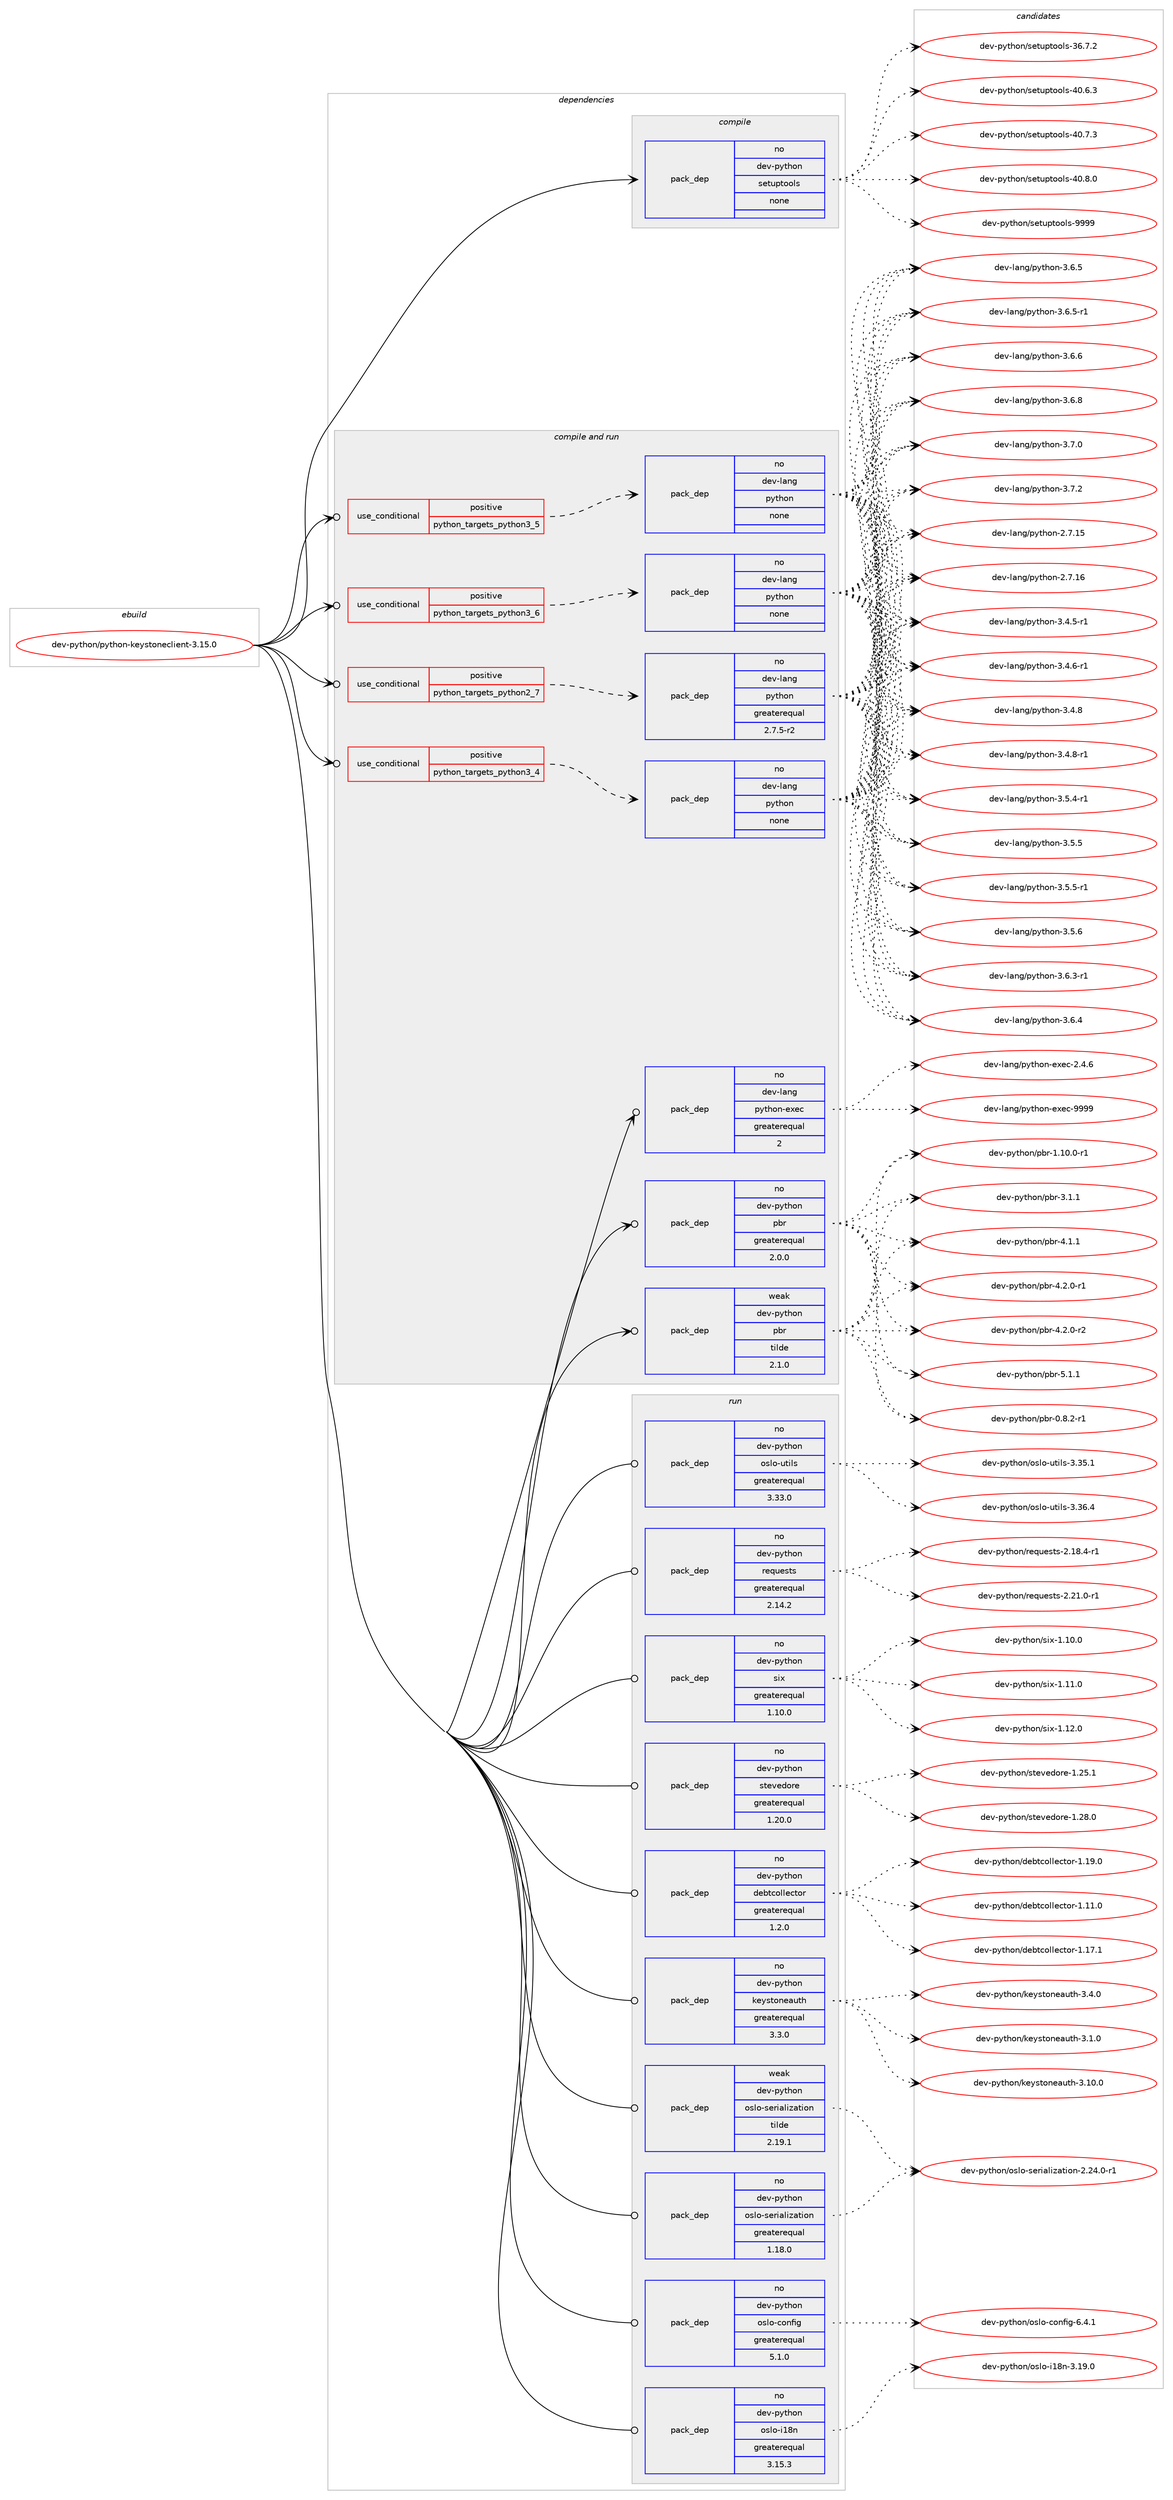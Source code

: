 digraph prolog {

# *************
# Graph options
# *************

newrank=true;
concentrate=true;
compound=true;
graph [rankdir=LR,fontname=Helvetica,fontsize=10,ranksep=1.5];#, ranksep=2.5, nodesep=0.2];
edge  [arrowhead=vee];
node  [fontname=Helvetica,fontsize=10];

# **********
# The ebuild
# **********

subgraph cluster_leftcol {
color=gray;
rank=same;
label=<<i>ebuild</i>>;
id [label="dev-python/python-keystoneclient-3.15.0", color=red, width=4, href="../dev-python/python-keystoneclient-3.15.0.svg"];
}

# ****************
# The dependencies
# ****************

subgraph cluster_midcol {
color=gray;
label=<<i>dependencies</i>>;
subgraph cluster_compile {
fillcolor="#eeeeee";
style=filled;
label=<<i>compile</i>>;
subgraph pack1029257 {
dependency1435357 [label=<<TABLE BORDER="0" CELLBORDER="1" CELLSPACING="0" CELLPADDING="4" WIDTH="220"><TR><TD ROWSPAN="6" CELLPADDING="30">pack_dep</TD></TR><TR><TD WIDTH="110">no</TD></TR><TR><TD>dev-python</TD></TR><TR><TD>setuptools</TD></TR><TR><TD>none</TD></TR><TR><TD></TD></TR></TABLE>>, shape=none, color=blue];
}
id:e -> dependency1435357:w [weight=20,style="solid",arrowhead="vee"];
}
subgraph cluster_compileandrun {
fillcolor="#eeeeee";
style=filled;
label=<<i>compile and run</i>>;
subgraph cond382746 {
dependency1435358 [label=<<TABLE BORDER="0" CELLBORDER="1" CELLSPACING="0" CELLPADDING="4"><TR><TD ROWSPAN="3" CELLPADDING="10">use_conditional</TD></TR><TR><TD>positive</TD></TR><TR><TD>python_targets_python2_7</TD></TR></TABLE>>, shape=none, color=red];
subgraph pack1029258 {
dependency1435359 [label=<<TABLE BORDER="0" CELLBORDER="1" CELLSPACING="0" CELLPADDING="4" WIDTH="220"><TR><TD ROWSPAN="6" CELLPADDING="30">pack_dep</TD></TR><TR><TD WIDTH="110">no</TD></TR><TR><TD>dev-lang</TD></TR><TR><TD>python</TD></TR><TR><TD>greaterequal</TD></TR><TR><TD>2.7.5-r2</TD></TR></TABLE>>, shape=none, color=blue];
}
dependency1435358:e -> dependency1435359:w [weight=20,style="dashed",arrowhead="vee"];
}
id:e -> dependency1435358:w [weight=20,style="solid",arrowhead="odotvee"];
subgraph cond382747 {
dependency1435360 [label=<<TABLE BORDER="0" CELLBORDER="1" CELLSPACING="0" CELLPADDING="4"><TR><TD ROWSPAN="3" CELLPADDING="10">use_conditional</TD></TR><TR><TD>positive</TD></TR><TR><TD>python_targets_python3_4</TD></TR></TABLE>>, shape=none, color=red];
subgraph pack1029259 {
dependency1435361 [label=<<TABLE BORDER="0" CELLBORDER="1" CELLSPACING="0" CELLPADDING="4" WIDTH="220"><TR><TD ROWSPAN="6" CELLPADDING="30">pack_dep</TD></TR><TR><TD WIDTH="110">no</TD></TR><TR><TD>dev-lang</TD></TR><TR><TD>python</TD></TR><TR><TD>none</TD></TR><TR><TD></TD></TR></TABLE>>, shape=none, color=blue];
}
dependency1435360:e -> dependency1435361:w [weight=20,style="dashed",arrowhead="vee"];
}
id:e -> dependency1435360:w [weight=20,style="solid",arrowhead="odotvee"];
subgraph cond382748 {
dependency1435362 [label=<<TABLE BORDER="0" CELLBORDER="1" CELLSPACING="0" CELLPADDING="4"><TR><TD ROWSPAN="3" CELLPADDING="10">use_conditional</TD></TR><TR><TD>positive</TD></TR><TR><TD>python_targets_python3_5</TD></TR></TABLE>>, shape=none, color=red];
subgraph pack1029260 {
dependency1435363 [label=<<TABLE BORDER="0" CELLBORDER="1" CELLSPACING="0" CELLPADDING="4" WIDTH="220"><TR><TD ROWSPAN="6" CELLPADDING="30">pack_dep</TD></TR><TR><TD WIDTH="110">no</TD></TR><TR><TD>dev-lang</TD></TR><TR><TD>python</TD></TR><TR><TD>none</TD></TR><TR><TD></TD></TR></TABLE>>, shape=none, color=blue];
}
dependency1435362:e -> dependency1435363:w [weight=20,style="dashed",arrowhead="vee"];
}
id:e -> dependency1435362:w [weight=20,style="solid",arrowhead="odotvee"];
subgraph cond382749 {
dependency1435364 [label=<<TABLE BORDER="0" CELLBORDER="1" CELLSPACING="0" CELLPADDING="4"><TR><TD ROWSPAN="3" CELLPADDING="10">use_conditional</TD></TR><TR><TD>positive</TD></TR><TR><TD>python_targets_python3_6</TD></TR></TABLE>>, shape=none, color=red];
subgraph pack1029261 {
dependency1435365 [label=<<TABLE BORDER="0" CELLBORDER="1" CELLSPACING="0" CELLPADDING="4" WIDTH="220"><TR><TD ROWSPAN="6" CELLPADDING="30">pack_dep</TD></TR><TR><TD WIDTH="110">no</TD></TR><TR><TD>dev-lang</TD></TR><TR><TD>python</TD></TR><TR><TD>none</TD></TR><TR><TD></TD></TR></TABLE>>, shape=none, color=blue];
}
dependency1435364:e -> dependency1435365:w [weight=20,style="dashed",arrowhead="vee"];
}
id:e -> dependency1435364:w [weight=20,style="solid",arrowhead="odotvee"];
subgraph pack1029262 {
dependency1435366 [label=<<TABLE BORDER="0" CELLBORDER="1" CELLSPACING="0" CELLPADDING="4" WIDTH="220"><TR><TD ROWSPAN="6" CELLPADDING="30">pack_dep</TD></TR><TR><TD WIDTH="110">no</TD></TR><TR><TD>dev-lang</TD></TR><TR><TD>python-exec</TD></TR><TR><TD>greaterequal</TD></TR><TR><TD>2</TD></TR></TABLE>>, shape=none, color=blue];
}
id:e -> dependency1435366:w [weight=20,style="solid",arrowhead="odotvee"];
subgraph pack1029263 {
dependency1435367 [label=<<TABLE BORDER="0" CELLBORDER="1" CELLSPACING="0" CELLPADDING="4" WIDTH="220"><TR><TD ROWSPAN="6" CELLPADDING="30">pack_dep</TD></TR><TR><TD WIDTH="110">no</TD></TR><TR><TD>dev-python</TD></TR><TR><TD>pbr</TD></TR><TR><TD>greaterequal</TD></TR><TR><TD>2.0.0</TD></TR></TABLE>>, shape=none, color=blue];
}
id:e -> dependency1435367:w [weight=20,style="solid",arrowhead="odotvee"];
subgraph pack1029264 {
dependency1435368 [label=<<TABLE BORDER="0" CELLBORDER="1" CELLSPACING="0" CELLPADDING="4" WIDTH="220"><TR><TD ROWSPAN="6" CELLPADDING="30">pack_dep</TD></TR><TR><TD WIDTH="110">weak</TD></TR><TR><TD>dev-python</TD></TR><TR><TD>pbr</TD></TR><TR><TD>tilde</TD></TR><TR><TD>2.1.0</TD></TR></TABLE>>, shape=none, color=blue];
}
id:e -> dependency1435368:w [weight=20,style="solid",arrowhead="odotvee"];
}
subgraph cluster_run {
fillcolor="#eeeeee";
style=filled;
label=<<i>run</i>>;
subgraph pack1029265 {
dependency1435369 [label=<<TABLE BORDER="0" CELLBORDER="1" CELLSPACING="0" CELLPADDING="4" WIDTH="220"><TR><TD ROWSPAN="6" CELLPADDING="30">pack_dep</TD></TR><TR><TD WIDTH="110">no</TD></TR><TR><TD>dev-python</TD></TR><TR><TD>debtcollector</TD></TR><TR><TD>greaterequal</TD></TR><TR><TD>1.2.0</TD></TR></TABLE>>, shape=none, color=blue];
}
id:e -> dependency1435369:w [weight=20,style="solid",arrowhead="odot"];
subgraph pack1029266 {
dependency1435370 [label=<<TABLE BORDER="0" CELLBORDER="1" CELLSPACING="0" CELLPADDING="4" WIDTH="220"><TR><TD ROWSPAN="6" CELLPADDING="30">pack_dep</TD></TR><TR><TD WIDTH="110">no</TD></TR><TR><TD>dev-python</TD></TR><TR><TD>keystoneauth</TD></TR><TR><TD>greaterequal</TD></TR><TR><TD>3.3.0</TD></TR></TABLE>>, shape=none, color=blue];
}
id:e -> dependency1435370:w [weight=20,style="solid",arrowhead="odot"];
subgraph pack1029267 {
dependency1435371 [label=<<TABLE BORDER="0" CELLBORDER="1" CELLSPACING="0" CELLPADDING="4" WIDTH="220"><TR><TD ROWSPAN="6" CELLPADDING="30">pack_dep</TD></TR><TR><TD WIDTH="110">no</TD></TR><TR><TD>dev-python</TD></TR><TR><TD>oslo-config</TD></TR><TR><TD>greaterequal</TD></TR><TR><TD>5.1.0</TD></TR></TABLE>>, shape=none, color=blue];
}
id:e -> dependency1435371:w [weight=20,style="solid",arrowhead="odot"];
subgraph pack1029268 {
dependency1435372 [label=<<TABLE BORDER="0" CELLBORDER="1" CELLSPACING="0" CELLPADDING="4" WIDTH="220"><TR><TD ROWSPAN="6" CELLPADDING="30">pack_dep</TD></TR><TR><TD WIDTH="110">no</TD></TR><TR><TD>dev-python</TD></TR><TR><TD>oslo-i18n</TD></TR><TR><TD>greaterequal</TD></TR><TR><TD>3.15.3</TD></TR></TABLE>>, shape=none, color=blue];
}
id:e -> dependency1435372:w [weight=20,style="solid",arrowhead="odot"];
subgraph pack1029269 {
dependency1435373 [label=<<TABLE BORDER="0" CELLBORDER="1" CELLSPACING="0" CELLPADDING="4" WIDTH="220"><TR><TD ROWSPAN="6" CELLPADDING="30">pack_dep</TD></TR><TR><TD WIDTH="110">no</TD></TR><TR><TD>dev-python</TD></TR><TR><TD>oslo-serialization</TD></TR><TR><TD>greaterequal</TD></TR><TR><TD>1.18.0</TD></TR></TABLE>>, shape=none, color=blue];
}
id:e -> dependency1435373:w [weight=20,style="solid",arrowhead="odot"];
subgraph pack1029270 {
dependency1435374 [label=<<TABLE BORDER="0" CELLBORDER="1" CELLSPACING="0" CELLPADDING="4" WIDTH="220"><TR><TD ROWSPAN="6" CELLPADDING="30">pack_dep</TD></TR><TR><TD WIDTH="110">no</TD></TR><TR><TD>dev-python</TD></TR><TR><TD>oslo-utils</TD></TR><TR><TD>greaterequal</TD></TR><TR><TD>3.33.0</TD></TR></TABLE>>, shape=none, color=blue];
}
id:e -> dependency1435374:w [weight=20,style="solid",arrowhead="odot"];
subgraph pack1029271 {
dependency1435375 [label=<<TABLE BORDER="0" CELLBORDER="1" CELLSPACING="0" CELLPADDING="4" WIDTH="220"><TR><TD ROWSPAN="6" CELLPADDING="30">pack_dep</TD></TR><TR><TD WIDTH="110">no</TD></TR><TR><TD>dev-python</TD></TR><TR><TD>requests</TD></TR><TR><TD>greaterequal</TD></TR><TR><TD>2.14.2</TD></TR></TABLE>>, shape=none, color=blue];
}
id:e -> dependency1435375:w [weight=20,style="solid",arrowhead="odot"];
subgraph pack1029272 {
dependency1435376 [label=<<TABLE BORDER="0" CELLBORDER="1" CELLSPACING="0" CELLPADDING="4" WIDTH="220"><TR><TD ROWSPAN="6" CELLPADDING="30">pack_dep</TD></TR><TR><TD WIDTH="110">no</TD></TR><TR><TD>dev-python</TD></TR><TR><TD>six</TD></TR><TR><TD>greaterequal</TD></TR><TR><TD>1.10.0</TD></TR></TABLE>>, shape=none, color=blue];
}
id:e -> dependency1435376:w [weight=20,style="solid",arrowhead="odot"];
subgraph pack1029273 {
dependency1435377 [label=<<TABLE BORDER="0" CELLBORDER="1" CELLSPACING="0" CELLPADDING="4" WIDTH="220"><TR><TD ROWSPAN="6" CELLPADDING="30">pack_dep</TD></TR><TR><TD WIDTH="110">no</TD></TR><TR><TD>dev-python</TD></TR><TR><TD>stevedore</TD></TR><TR><TD>greaterequal</TD></TR><TR><TD>1.20.0</TD></TR></TABLE>>, shape=none, color=blue];
}
id:e -> dependency1435377:w [weight=20,style="solid",arrowhead="odot"];
subgraph pack1029274 {
dependency1435378 [label=<<TABLE BORDER="0" CELLBORDER="1" CELLSPACING="0" CELLPADDING="4" WIDTH="220"><TR><TD ROWSPAN="6" CELLPADDING="30">pack_dep</TD></TR><TR><TD WIDTH="110">weak</TD></TR><TR><TD>dev-python</TD></TR><TR><TD>oslo-serialization</TD></TR><TR><TD>tilde</TD></TR><TR><TD>2.19.1</TD></TR></TABLE>>, shape=none, color=blue];
}
id:e -> dependency1435378:w [weight=20,style="solid",arrowhead="odot"];
}
}

# **************
# The candidates
# **************

subgraph cluster_choices {
rank=same;
color=gray;
label=<<i>candidates</i>>;

subgraph choice1029257 {
color=black;
nodesep=1;
choice100101118451121211161041111104711510111611711211611111110811545515446554650 [label="dev-python/setuptools-36.7.2", color=red, width=4,href="../dev-python/setuptools-36.7.2.svg"];
choice100101118451121211161041111104711510111611711211611111110811545524846544651 [label="dev-python/setuptools-40.6.3", color=red, width=4,href="../dev-python/setuptools-40.6.3.svg"];
choice100101118451121211161041111104711510111611711211611111110811545524846554651 [label="dev-python/setuptools-40.7.3", color=red, width=4,href="../dev-python/setuptools-40.7.3.svg"];
choice100101118451121211161041111104711510111611711211611111110811545524846564648 [label="dev-python/setuptools-40.8.0", color=red, width=4,href="../dev-python/setuptools-40.8.0.svg"];
choice10010111845112121116104111110471151011161171121161111111081154557575757 [label="dev-python/setuptools-9999", color=red, width=4,href="../dev-python/setuptools-9999.svg"];
dependency1435357:e -> choice100101118451121211161041111104711510111611711211611111110811545515446554650:w [style=dotted,weight="100"];
dependency1435357:e -> choice100101118451121211161041111104711510111611711211611111110811545524846544651:w [style=dotted,weight="100"];
dependency1435357:e -> choice100101118451121211161041111104711510111611711211611111110811545524846554651:w [style=dotted,weight="100"];
dependency1435357:e -> choice100101118451121211161041111104711510111611711211611111110811545524846564648:w [style=dotted,weight="100"];
dependency1435357:e -> choice10010111845112121116104111110471151011161171121161111111081154557575757:w [style=dotted,weight="100"];
}
subgraph choice1029258 {
color=black;
nodesep=1;
choice10010111845108971101034711212111610411111045504655464953 [label="dev-lang/python-2.7.15", color=red, width=4,href="../dev-lang/python-2.7.15.svg"];
choice10010111845108971101034711212111610411111045504655464954 [label="dev-lang/python-2.7.16", color=red, width=4,href="../dev-lang/python-2.7.16.svg"];
choice1001011184510897110103471121211161041111104551465246534511449 [label="dev-lang/python-3.4.5-r1", color=red, width=4,href="../dev-lang/python-3.4.5-r1.svg"];
choice1001011184510897110103471121211161041111104551465246544511449 [label="dev-lang/python-3.4.6-r1", color=red, width=4,href="../dev-lang/python-3.4.6-r1.svg"];
choice100101118451089711010347112121116104111110455146524656 [label="dev-lang/python-3.4.8", color=red, width=4,href="../dev-lang/python-3.4.8.svg"];
choice1001011184510897110103471121211161041111104551465246564511449 [label="dev-lang/python-3.4.8-r1", color=red, width=4,href="../dev-lang/python-3.4.8-r1.svg"];
choice1001011184510897110103471121211161041111104551465346524511449 [label="dev-lang/python-3.5.4-r1", color=red, width=4,href="../dev-lang/python-3.5.4-r1.svg"];
choice100101118451089711010347112121116104111110455146534653 [label="dev-lang/python-3.5.5", color=red, width=4,href="../dev-lang/python-3.5.5.svg"];
choice1001011184510897110103471121211161041111104551465346534511449 [label="dev-lang/python-3.5.5-r1", color=red, width=4,href="../dev-lang/python-3.5.5-r1.svg"];
choice100101118451089711010347112121116104111110455146534654 [label="dev-lang/python-3.5.6", color=red, width=4,href="../dev-lang/python-3.5.6.svg"];
choice1001011184510897110103471121211161041111104551465446514511449 [label="dev-lang/python-3.6.3-r1", color=red, width=4,href="../dev-lang/python-3.6.3-r1.svg"];
choice100101118451089711010347112121116104111110455146544652 [label="dev-lang/python-3.6.4", color=red, width=4,href="../dev-lang/python-3.6.4.svg"];
choice100101118451089711010347112121116104111110455146544653 [label="dev-lang/python-3.6.5", color=red, width=4,href="../dev-lang/python-3.6.5.svg"];
choice1001011184510897110103471121211161041111104551465446534511449 [label="dev-lang/python-3.6.5-r1", color=red, width=4,href="../dev-lang/python-3.6.5-r1.svg"];
choice100101118451089711010347112121116104111110455146544654 [label="dev-lang/python-3.6.6", color=red, width=4,href="../dev-lang/python-3.6.6.svg"];
choice100101118451089711010347112121116104111110455146544656 [label="dev-lang/python-3.6.8", color=red, width=4,href="../dev-lang/python-3.6.8.svg"];
choice100101118451089711010347112121116104111110455146554648 [label="dev-lang/python-3.7.0", color=red, width=4,href="../dev-lang/python-3.7.0.svg"];
choice100101118451089711010347112121116104111110455146554650 [label="dev-lang/python-3.7.2", color=red, width=4,href="../dev-lang/python-3.7.2.svg"];
dependency1435359:e -> choice10010111845108971101034711212111610411111045504655464953:w [style=dotted,weight="100"];
dependency1435359:e -> choice10010111845108971101034711212111610411111045504655464954:w [style=dotted,weight="100"];
dependency1435359:e -> choice1001011184510897110103471121211161041111104551465246534511449:w [style=dotted,weight="100"];
dependency1435359:e -> choice1001011184510897110103471121211161041111104551465246544511449:w [style=dotted,weight="100"];
dependency1435359:e -> choice100101118451089711010347112121116104111110455146524656:w [style=dotted,weight="100"];
dependency1435359:e -> choice1001011184510897110103471121211161041111104551465246564511449:w [style=dotted,weight="100"];
dependency1435359:e -> choice1001011184510897110103471121211161041111104551465346524511449:w [style=dotted,weight="100"];
dependency1435359:e -> choice100101118451089711010347112121116104111110455146534653:w [style=dotted,weight="100"];
dependency1435359:e -> choice1001011184510897110103471121211161041111104551465346534511449:w [style=dotted,weight="100"];
dependency1435359:e -> choice100101118451089711010347112121116104111110455146534654:w [style=dotted,weight="100"];
dependency1435359:e -> choice1001011184510897110103471121211161041111104551465446514511449:w [style=dotted,weight="100"];
dependency1435359:e -> choice100101118451089711010347112121116104111110455146544652:w [style=dotted,weight="100"];
dependency1435359:e -> choice100101118451089711010347112121116104111110455146544653:w [style=dotted,weight="100"];
dependency1435359:e -> choice1001011184510897110103471121211161041111104551465446534511449:w [style=dotted,weight="100"];
dependency1435359:e -> choice100101118451089711010347112121116104111110455146544654:w [style=dotted,weight="100"];
dependency1435359:e -> choice100101118451089711010347112121116104111110455146544656:w [style=dotted,weight="100"];
dependency1435359:e -> choice100101118451089711010347112121116104111110455146554648:w [style=dotted,weight="100"];
dependency1435359:e -> choice100101118451089711010347112121116104111110455146554650:w [style=dotted,weight="100"];
}
subgraph choice1029259 {
color=black;
nodesep=1;
choice10010111845108971101034711212111610411111045504655464953 [label="dev-lang/python-2.7.15", color=red, width=4,href="../dev-lang/python-2.7.15.svg"];
choice10010111845108971101034711212111610411111045504655464954 [label="dev-lang/python-2.7.16", color=red, width=4,href="../dev-lang/python-2.7.16.svg"];
choice1001011184510897110103471121211161041111104551465246534511449 [label="dev-lang/python-3.4.5-r1", color=red, width=4,href="../dev-lang/python-3.4.5-r1.svg"];
choice1001011184510897110103471121211161041111104551465246544511449 [label="dev-lang/python-3.4.6-r1", color=red, width=4,href="../dev-lang/python-3.4.6-r1.svg"];
choice100101118451089711010347112121116104111110455146524656 [label="dev-lang/python-3.4.8", color=red, width=4,href="../dev-lang/python-3.4.8.svg"];
choice1001011184510897110103471121211161041111104551465246564511449 [label="dev-lang/python-3.4.8-r1", color=red, width=4,href="../dev-lang/python-3.4.8-r1.svg"];
choice1001011184510897110103471121211161041111104551465346524511449 [label="dev-lang/python-3.5.4-r1", color=red, width=4,href="../dev-lang/python-3.5.4-r1.svg"];
choice100101118451089711010347112121116104111110455146534653 [label="dev-lang/python-3.5.5", color=red, width=4,href="../dev-lang/python-3.5.5.svg"];
choice1001011184510897110103471121211161041111104551465346534511449 [label="dev-lang/python-3.5.5-r1", color=red, width=4,href="../dev-lang/python-3.5.5-r1.svg"];
choice100101118451089711010347112121116104111110455146534654 [label="dev-lang/python-3.5.6", color=red, width=4,href="../dev-lang/python-3.5.6.svg"];
choice1001011184510897110103471121211161041111104551465446514511449 [label="dev-lang/python-3.6.3-r1", color=red, width=4,href="../dev-lang/python-3.6.3-r1.svg"];
choice100101118451089711010347112121116104111110455146544652 [label="dev-lang/python-3.6.4", color=red, width=4,href="../dev-lang/python-3.6.4.svg"];
choice100101118451089711010347112121116104111110455146544653 [label="dev-lang/python-3.6.5", color=red, width=4,href="../dev-lang/python-3.6.5.svg"];
choice1001011184510897110103471121211161041111104551465446534511449 [label="dev-lang/python-3.6.5-r1", color=red, width=4,href="../dev-lang/python-3.6.5-r1.svg"];
choice100101118451089711010347112121116104111110455146544654 [label="dev-lang/python-3.6.6", color=red, width=4,href="../dev-lang/python-3.6.6.svg"];
choice100101118451089711010347112121116104111110455146544656 [label="dev-lang/python-3.6.8", color=red, width=4,href="../dev-lang/python-3.6.8.svg"];
choice100101118451089711010347112121116104111110455146554648 [label="dev-lang/python-3.7.0", color=red, width=4,href="../dev-lang/python-3.7.0.svg"];
choice100101118451089711010347112121116104111110455146554650 [label="dev-lang/python-3.7.2", color=red, width=4,href="../dev-lang/python-3.7.2.svg"];
dependency1435361:e -> choice10010111845108971101034711212111610411111045504655464953:w [style=dotted,weight="100"];
dependency1435361:e -> choice10010111845108971101034711212111610411111045504655464954:w [style=dotted,weight="100"];
dependency1435361:e -> choice1001011184510897110103471121211161041111104551465246534511449:w [style=dotted,weight="100"];
dependency1435361:e -> choice1001011184510897110103471121211161041111104551465246544511449:w [style=dotted,weight="100"];
dependency1435361:e -> choice100101118451089711010347112121116104111110455146524656:w [style=dotted,weight="100"];
dependency1435361:e -> choice1001011184510897110103471121211161041111104551465246564511449:w [style=dotted,weight="100"];
dependency1435361:e -> choice1001011184510897110103471121211161041111104551465346524511449:w [style=dotted,weight="100"];
dependency1435361:e -> choice100101118451089711010347112121116104111110455146534653:w [style=dotted,weight="100"];
dependency1435361:e -> choice1001011184510897110103471121211161041111104551465346534511449:w [style=dotted,weight="100"];
dependency1435361:e -> choice100101118451089711010347112121116104111110455146534654:w [style=dotted,weight="100"];
dependency1435361:e -> choice1001011184510897110103471121211161041111104551465446514511449:w [style=dotted,weight="100"];
dependency1435361:e -> choice100101118451089711010347112121116104111110455146544652:w [style=dotted,weight="100"];
dependency1435361:e -> choice100101118451089711010347112121116104111110455146544653:w [style=dotted,weight="100"];
dependency1435361:e -> choice1001011184510897110103471121211161041111104551465446534511449:w [style=dotted,weight="100"];
dependency1435361:e -> choice100101118451089711010347112121116104111110455146544654:w [style=dotted,weight="100"];
dependency1435361:e -> choice100101118451089711010347112121116104111110455146544656:w [style=dotted,weight="100"];
dependency1435361:e -> choice100101118451089711010347112121116104111110455146554648:w [style=dotted,weight="100"];
dependency1435361:e -> choice100101118451089711010347112121116104111110455146554650:w [style=dotted,weight="100"];
}
subgraph choice1029260 {
color=black;
nodesep=1;
choice10010111845108971101034711212111610411111045504655464953 [label="dev-lang/python-2.7.15", color=red, width=4,href="../dev-lang/python-2.7.15.svg"];
choice10010111845108971101034711212111610411111045504655464954 [label="dev-lang/python-2.7.16", color=red, width=4,href="../dev-lang/python-2.7.16.svg"];
choice1001011184510897110103471121211161041111104551465246534511449 [label="dev-lang/python-3.4.5-r1", color=red, width=4,href="../dev-lang/python-3.4.5-r1.svg"];
choice1001011184510897110103471121211161041111104551465246544511449 [label="dev-lang/python-3.4.6-r1", color=red, width=4,href="../dev-lang/python-3.4.6-r1.svg"];
choice100101118451089711010347112121116104111110455146524656 [label="dev-lang/python-3.4.8", color=red, width=4,href="../dev-lang/python-3.4.8.svg"];
choice1001011184510897110103471121211161041111104551465246564511449 [label="dev-lang/python-3.4.8-r1", color=red, width=4,href="../dev-lang/python-3.4.8-r1.svg"];
choice1001011184510897110103471121211161041111104551465346524511449 [label="dev-lang/python-3.5.4-r1", color=red, width=4,href="../dev-lang/python-3.5.4-r1.svg"];
choice100101118451089711010347112121116104111110455146534653 [label="dev-lang/python-3.5.5", color=red, width=4,href="../dev-lang/python-3.5.5.svg"];
choice1001011184510897110103471121211161041111104551465346534511449 [label="dev-lang/python-3.5.5-r1", color=red, width=4,href="../dev-lang/python-3.5.5-r1.svg"];
choice100101118451089711010347112121116104111110455146534654 [label="dev-lang/python-3.5.6", color=red, width=4,href="../dev-lang/python-3.5.6.svg"];
choice1001011184510897110103471121211161041111104551465446514511449 [label="dev-lang/python-3.6.3-r1", color=red, width=4,href="../dev-lang/python-3.6.3-r1.svg"];
choice100101118451089711010347112121116104111110455146544652 [label="dev-lang/python-3.6.4", color=red, width=4,href="../dev-lang/python-3.6.4.svg"];
choice100101118451089711010347112121116104111110455146544653 [label="dev-lang/python-3.6.5", color=red, width=4,href="../dev-lang/python-3.6.5.svg"];
choice1001011184510897110103471121211161041111104551465446534511449 [label="dev-lang/python-3.6.5-r1", color=red, width=4,href="../dev-lang/python-3.6.5-r1.svg"];
choice100101118451089711010347112121116104111110455146544654 [label="dev-lang/python-3.6.6", color=red, width=4,href="../dev-lang/python-3.6.6.svg"];
choice100101118451089711010347112121116104111110455146544656 [label="dev-lang/python-3.6.8", color=red, width=4,href="../dev-lang/python-3.6.8.svg"];
choice100101118451089711010347112121116104111110455146554648 [label="dev-lang/python-3.7.0", color=red, width=4,href="../dev-lang/python-3.7.0.svg"];
choice100101118451089711010347112121116104111110455146554650 [label="dev-lang/python-3.7.2", color=red, width=4,href="../dev-lang/python-3.7.2.svg"];
dependency1435363:e -> choice10010111845108971101034711212111610411111045504655464953:w [style=dotted,weight="100"];
dependency1435363:e -> choice10010111845108971101034711212111610411111045504655464954:w [style=dotted,weight="100"];
dependency1435363:e -> choice1001011184510897110103471121211161041111104551465246534511449:w [style=dotted,weight="100"];
dependency1435363:e -> choice1001011184510897110103471121211161041111104551465246544511449:w [style=dotted,weight="100"];
dependency1435363:e -> choice100101118451089711010347112121116104111110455146524656:w [style=dotted,weight="100"];
dependency1435363:e -> choice1001011184510897110103471121211161041111104551465246564511449:w [style=dotted,weight="100"];
dependency1435363:e -> choice1001011184510897110103471121211161041111104551465346524511449:w [style=dotted,weight="100"];
dependency1435363:e -> choice100101118451089711010347112121116104111110455146534653:w [style=dotted,weight="100"];
dependency1435363:e -> choice1001011184510897110103471121211161041111104551465346534511449:w [style=dotted,weight="100"];
dependency1435363:e -> choice100101118451089711010347112121116104111110455146534654:w [style=dotted,weight="100"];
dependency1435363:e -> choice1001011184510897110103471121211161041111104551465446514511449:w [style=dotted,weight="100"];
dependency1435363:e -> choice100101118451089711010347112121116104111110455146544652:w [style=dotted,weight="100"];
dependency1435363:e -> choice100101118451089711010347112121116104111110455146544653:w [style=dotted,weight="100"];
dependency1435363:e -> choice1001011184510897110103471121211161041111104551465446534511449:w [style=dotted,weight="100"];
dependency1435363:e -> choice100101118451089711010347112121116104111110455146544654:w [style=dotted,weight="100"];
dependency1435363:e -> choice100101118451089711010347112121116104111110455146544656:w [style=dotted,weight="100"];
dependency1435363:e -> choice100101118451089711010347112121116104111110455146554648:w [style=dotted,weight="100"];
dependency1435363:e -> choice100101118451089711010347112121116104111110455146554650:w [style=dotted,weight="100"];
}
subgraph choice1029261 {
color=black;
nodesep=1;
choice10010111845108971101034711212111610411111045504655464953 [label="dev-lang/python-2.7.15", color=red, width=4,href="../dev-lang/python-2.7.15.svg"];
choice10010111845108971101034711212111610411111045504655464954 [label="dev-lang/python-2.7.16", color=red, width=4,href="../dev-lang/python-2.7.16.svg"];
choice1001011184510897110103471121211161041111104551465246534511449 [label="dev-lang/python-3.4.5-r1", color=red, width=4,href="../dev-lang/python-3.4.5-r1.svg"];
choice1001011184510897110103471121211161041111104551465246544511449 [label="dev-lang/python-3.4.6-r1", color=red, width=4,href="../dev-lang/python-3.4.6-r1.svg"];
choice100101118451089711010347112121116104111110455146524656 [label="dev-lang/python-3.4.8", color=red, width=4,href="../dev-lang/python-3.4.8.svg"];
choice1001011184510897110103471121211161041111104551465246564511449 [label="dev-lang/python-3.4.8-r1", color=red, width=4,href="../dev-lang/python-3.4.8-r1.svg"];
choice1001011184510897110103471121211161041111104551465346524511449 [label="dev-lang/python-3.5.4-r1", color=red, width=4,href="../dev-lang/python-3.5.4-r1.svg"];
choice100101118451089711010347112121116104111110455146534653 [label="dev-lang/python-3.5.5", color=red, width=4,href="../dev-lang/python-3.5.5.svg"];
choice1001011184510897110103471121211161041111104551465346534511449 [label="dev-lang/python-3.5.5-r1", color=red, width=4,href="../dev-lang/python-3.5.5-r1.svg"];
choice100101118451089711010347112121116104111110455146534654 [label="dev-lang/python-3.5.6", color=red, width=4,href="../dev-lang/python-3.5.6.svg"];
choice1001011184510897110103471121211161041111104551465446514511449 [label="dev-lang/python-3.6.3-r1", color=red, width=4,href="../dev-lang/python-3.6.3-r1.svg"];
choice100101118451089711010347112121116104111110455146544652 [label="dev-lang/python-3.6.4", color=red, width=4,href="../dev-lang/python-3.6.4.svg"];
choice100101118451089711010347112121116104111110455146544653 [label="dev-lang/python-3.6.5", color=red, width=4,href="../dev-lang/python-3.6.5.svg"];
choice1001011184510897110103471121211161041111104551465446534511449 [label="dev-lang/python-3.6.5-r1", color=red, width=4,href="../dev-lang/python-3.6.5-r1.svg"];
choice100101118451089711010347112121116104111110455146544654 [label="dev-lang/python-3.6.6", color=red, width=4,href="../dev-lang/python-3.6.6.svg"];
choice100101118451089711010347112121116104111110455146544656 [label="dev-lang/python-3.6.8", color=red, width=4,href="../dev-lang/python-3.6.8.svg"];
choice100101118451089711010347112121116104111110455146554648 [label="dev-lang/python-3.7.0", color=red, width=4,href="../dev-lang/python-3.7.0.svg"];
choice100101118451089711010347112121116104111110455146554650 [label="dev-lang/python-3.7.2", color=red, width=4,href="../dev-lang/python-3.7.2.svg"];
dependency1435365:e -> choice10010111845108971101034711212111610411111045504655464953:w [style=dotted,weight="100"];
dependency1435365:e -> choice10010111845108971101034711212111610411111045504655464954:w [style=dotted,weight="100"];
dependency1435365:e -> choice1001011184510897110103471121211161041111104551465246534511449:w [style=dotted,weight="100"];
dependency1435365:e -> choice1001011184510897110103471121211161041111104551465246544511449:w [style=dotted,weight="100"];
dependency1435365:e -> choice100101118451089711010347112121116104111110455146524656:w [style=dotted,weight="100"];
dependency1435365:e -> choice1001011184510897110103471121211161041111104551465246564511449:w [style=dotted,weight="100"];
dependency1435365:e -> choice1001011184510897110103471121211161041111104551465346524511449:w [style=dotted,weight="100"];
dependency1435365:e -> choice100101118451089711010347112121116104111110455146534653:w [style=dotted,weight="100"];
dependency1435365:e -> choice1001011184510897110103471121211161041111104551465346534511449:w [style=dotted,weight="100"];
dependency1435365:e -> choice100101118451089711010347112121116104111110455146534654:w [style=dotted,weight="100"];
dependency1435365:e -> choice1001011184510897110103471121211161041111104551465446514511449:w [style=dotted,weight="100"];
dependency1435365:e -> choice100101118451089711010347112121116104111110455146544652:w [style=dotted,weight="100"];
dependency1435365:e -> choice100101118451089711010347112121116104111110455146544653:w [style=dotted,weight="100"];
dependency1435365:e -> choice1001011184510897110103471121211161041111104551465446534511449:w [style=dotted,weight="100"];
dependency1435365:e -> choice100101118451089711010347112121116104111110455146544654:w [style=dotted,weight="100"];
dependency1435365:e -> choice100101118451089711010347112121116104111110455146544656:w [style=dotted,weight="100"];
dependency1435365:e -> choice100101118451089711010347112121116104111110455146554648:w [style=dotted,weight="100"];
dependency1435365:e -> choice100101118451089711010347112121116104111110455146554650:w [style=dotted,weight="100"];
}
subgraph choice1029262 {
color=black;
nodesep=1;
choice1001011184510897110103471121211161041111104510112010199455046524654 [label="dev-lang/python-exec-2.4.6", color=red, width=4,href="../dev-lang/python-exec-2.4.6.svg"];
choice10010111845108971101034711212111610411111045101120101994557575757 [label="dev-lang/python-exec-9999", color=red, width=4,href="../dev-lang/python-exec-9999.svg"];
dependency1435366:e -> choice1001011184510897110103471121211161041111104510112010199455046524654:w [style=dotted,weight="100"];
dependency1435366:e -> choice10010111845108971101034711212111610411111045101120101994557575757:w [style=dotted,weight="100"];
}
subgraph choice1029263 {
color=black;
nodesep=1;
choice1001011184511212111610411111047112981144548465646504511449 [label="dev-python/pbr-0.8.2-r1", color=red, width=4,href="../dev-python/pbr-0.8.2-r1.svg"];
choice100101118451121211161041111104711298114454946494846484511449 [label="dev-python/pbr-1.10.0-r1", color=red, width=4,href="../dev-python/pbr-1.10.0-r1.svg"];
choice100101118451121211161041111104711298114455146494649 [label="dev-python/pbr-3.1.1", color=red, width=4,href="../dev-python/pbr-3.1.1.svg"];
choice100101118451121211161041111104711298114455246494649 [label="dev-python/pbr-4.1.1", color=red, width=4,href="../dev-python/pbr-4.1.1.svg"];
choice1001011184511212111610411111047112981144552465046484511449 [label="dev-python/pbr-4.2.0-r1", color=red, width=4,href="../dev-python/pbr-4.2.0-r1.svg"];
choice1001011184511212111610411111047112981144552465046484511450 [label="dev-python/pbr-4.2.0-r2", color=red, width=4,href="../dev-python/pbr-4.2.0-r2.svg"];
choice100101118451121211161041111104711298114455346494649 [label="dev-python/pbr-5.1.1", color=red, width=4,href="../dev-python/pbr-5.1.1.svg"];
dependency1435367:e -> choice1001011184511212111610411111047112981144548465646504511449:w [style=dotted,weight="100"];
dependency1435367:e -> choice100101118451121211161041111104711298114454946494846484511449:w [style=dotted,weight="100"];
dependency1435367:e -> choice100101118451121211161041111104711298114455146494649:w [style=dotted,weight="100"];
dependency1435367:e -> choice100101118451121211161041111104711298114455246494649:w [style=dotted,weight="100"];
dependency1435367:e -> choice1001011184511212111610411111047112981144552465046484511449:w [style=dotted,weight="100"];
dependency1435367:e -> choice1001011184511212111610411111047112981144552465046484511450:w [style=dotted,weight="100"];
dependency1435367:e -> choice100101118451121211161041111104711298114455346494649:w [style=dotted,weight="100"];
}
subgraph choice1029264 {
color=black;
nodesep=1;
choice1001011184511212111610411111047112981144548465646504511449 [label="dev-python/pbr-0.8.2-r1", color=red, width=4,href="../dev-python/pbr-0.8.2-r1.svg"];
choice100101118451121211161041111104711298114454946494846484511449 [label="dev-python/pbr-1.10.0-r1", color=red, width=4,href="../dev-python/pbr-1.10.0-r1.svg"];
choice100101118451121211161041111104711298114455146494649 [label="dev-python/pbr-3.1.1", color=red, width=4,href="../dev-python/pbr-3.1.1.svg"];
choice100101118451121211161041111104711298114455246494649 [label="dev-python/pbr-4.1.1", color=red, width=4,href="../dev-python/pbr-4.1.1.svg"];
choice1001011184511212111610411111047112981144552465046484511449 [label="dev-python/pbr-4.2.0-r1", color=red, width=4,href="../dev-python/pbr-4.2.0-r1.svg"];
choice1001011184511212111610411111047112981144552465046484511450 [label="dev-python/pbr-4.2.0-r2", color=red, width=4,href="../dev-python/pbr-4.2.0-r2.svg"];
choice100101118451121211161041111104711298114455346494649 [label="dev-python/pbr-5.1.1", color=red, width=4,href="../dev-python/pbr-5.1.1.svg"];
dependency1435368:e -> choice1001011184511212111610411111047112981144548465646504511449:w [style=dotted,weight="100"];
dependency1435368:e -> choice100101118451121211161041111104711298114454946494846484511449:w [style=dotted,weight="100"];
dependency1435368:e -> choice100101118451121211161041111104711298114455146494649:w [style=dotted,weight="100"];
dependency1435368:e -> choice100101118451121211161041111104711298114455246494649:w [style=dotted,weight="100"];
dependency1435368:e -> choice1001011184511212111610411111047112981144552465046484511449:w [style=dotted,weight="100"];
dependency1435368:e -> choice1001011184511212111610411111047112981144552465046484511450:w [style=dotted,weight="100"];
dependency1435368:e -> choice100101118451121211161041111104711298114455346494649:w [style=dotted,weight="100"];
}
subgraph choice1029265 {
color=black;
nodesep=1;
choice100101118451121211161041111104710010198116991111081081019911611111445494649494648 [label="dev-python/debtcollector-1.11.0", color=red, width=4,href="../dev-python/debtcollector-1.11.0.svg"];
choice100101118451121211161041111104710010198116991111081081019911611111445494649554649 [label="dev-python/debtcollector-1.17.1", color=red, width=4,href="../dev-python/debtcollector-1.17.1.svg"];
choice100101118451121211161041111104710010198116991111081081019911611111445494649574648 [label="dev-python/debtcollector-1.19.0", color=red, width=4,href="../dev-python/debtcollector-1.19.0.svg"];
dependency1435369:e -> choice100101118451121211161041111104710010198116991111081081019911611111445494649494648:w [style=dotted,weight="100"];
dependency1435369:e -> choice100101118451121211161041111104710010198116991111081081019911611111445494649554649:w [style=dotted,weight="100"];
dependency1435369:e -> choice100101118451121211161041111104710010198116991111081081019911611111445494649574648:w [style=dotted,weight="100"];
}
subgraph choice1029266 {
color=black;
nodesep=1;
choice100101118451121211161041111104710710112111511611111010197117116104455146494648 [label="dev-python/keystoneauth-3.1.0", color=red, width=4,href="../dev-python/keystoneauth-3.1.0.svg"];
choice10010111845112121116104111110471071011211151161111101019711711610445514649484648 [label="dev-python/keystoneauth-3.10.0", color=red, width=4,href="../dev-python/keystoneauth-3.10.0.svg"];
choice100101118451121211161041111104710710112111511611111010197117116104455146524648 [label="dev-python/keystoneauth-3.4.0", color=red, width=4,href="../dev-python/keystoneauth-3.4.0.svg"];
dependency1435370:e -> choice100101118451121211161041111104710710112111511611111010197117116104455146494648:w [style=dotted,weight="100"];
dependency1435370:e -> choice10010111845112121116104111110471071011211151161111101019711711610445514649484648:w [style=dotted,weight="100"];
dependency1435370:e -> choice100101118451121211161041111104710710112111511611111010197117116104455146524648:w [style=dotted,weight="100"];
}
subgraph choice1029267 {
color=black;
nodesep=1;
choice10010111845112121116104111110471111151081114599111110102105103455446524649 [label="dev-python/oslo-config-6.4.1", color=red, width=4,href="../dev-python/oslo-config-6.4.1.svg"];
dependency1435371:e -> choice10010111845112121116104111110471111151081114599111110102105103455446524649:w [style=dotted,weight="100"];
}
subgraph choice1029268 {
color=black;
nodesep=1;
choice100101118451121211161041111104711111510811145105495611045514649574648 [label="dev-python/oslo-i18n-3.19.0", color=red, width=4,href="../dev-python/oslo-i18n-3.19.0.svg"];
dependency1435372:e -> choice100101118451121211161041111104711111510811145105495611045514649574648:w [style=dotted,weight="100"];
}
subgraph choice1029269 {
color=black;
nodesep=1;
choice1001011184511212111610411111047111115108111451151011141059710810512297116105111110455046505246484511449 [label="dev-python/oslo-serialization-2.24.0-r1", color=red, width=4,href="../dev-python/oslo-serialization-2.24.0-r1.svg"];
dependency1435373:e -> choice1001011184511212111610411111047111115108111451151011141059710810512297116105111110455046505246484511449:w [style=dotted,weight="100"];
}
subgraph choice1029270 {
color=black;
nodesep=1;
choice10010111845112121116104111110471111151081114511711610510811545514651534649 [label="dev-python/oslo-utils-3.35.1", color=red, width=4,href="../dev-python/oslo-utils-3.35.1.svg"];
choice10010111845112121116104111110471111151081114511711610510811545514651544652 [label="dev-python/oslo-utils-3.36.4", color=red, width=4,href="../dev-python/oslo-utils-3.36.4.svg"];
dependency1435374:e -> choice10010111845112121116104111110471111151081114511711610510811545514651534649:w [style=dotted,weight="100"];
dependency1435374:e -> choice10010111845112121116104111110471111151081114511711610510811545514651544652:w [style=dotted,weight="100"];
}
subgraph choice1029271 {
color=black;
nodesep=1;
choice1001011184511212111610411111047114101113117101115116115455046495646524511449 [label="dev-python/requests-2.18.4-r1", color=red, width=4,href="../dev-python/requests-2.18.4-r1.svg"];
choice1001011184511212111610411111047114101113117101115116115455046504946484511449 [label="dev-python/requests-2.21.0-r1", color=red, width=4,href="../dev-python/requests-2.21.0-r1.svg"];
dependency1435375:e -> choice1001011184511212111610411111047114101113117101115116115455046495646524511449:w [style=dotted,weight="100"];
dependency1435375:e -> choice1001011184511212111610411111047114101113117101115116115455046504946484511449:w [style=dotted,weight="100"];
}
subgraph choice1029272 {
color=black;
nodesep=1;
choice100101118451121211161041111104711510512045494649484648 [label="dev-python/six-1.10.0", color=red, width=4,href="../dev-python/six-1.10.0.svg"];
choice100101118451121211161041111104711510512045494649494648 [label="dev-python/six-1.11.0", color=red, width=4,href="../dev-python/six-1.11.0.svg"];
choice100101118451121211161041111104711510512045494649504648 [label="dev-python/six-1.12.0", color=red, width=4,href="../dev-python/six-1.12.0.svg"];
dependency1435376:e -> choice100101118451121211161041111104711510512045494649484648:w [style=dotted,weight="100"];
dependency1435376:e -> choice100101118451121211161041111104711510512045494649494648:w [style=dotted,weight="100"];
dependency1435376:e -> choice100101118451121211161041111104711510512045494649504648:w [style=dotted,weight="100"];
}
subgraph choice1029273 {
color=black;
nodesep=1;
choice100101118451121211161041111104711511610111810110011111410145494650534649 [label="dev-python/stevedore-1.25.1", color=red, width=4,href="../dev-python/stevedore-1.25.1.svg"];
choice100101118451121211161041111104711511610111810110011111410145494650564648 [label="dev-python/stevedore-1.28.0", color=red, width=4,href="../dev-python/stevedore-1.28.0.svg"];
dependency1435377:e -> choice100101118451121211161041111104711511610111810110011111410145494650534649:w [style=dotted,weight="100"];
dependency1435377:e -> choice100101118451121211161041111104711511610111810110011111410145494650564648:w [style=dotted,weight="100"];
}
subgraph choice1029274 {
color=black;
nodesep=1;
choice1001011184511212111610411111047111115108111451151011141059710810512297116105111110455046505246484511449 [label="dev-python/oslo-serialization-2.24.0-r1", color=red, width=4,href="../dev-python/oslo-serialization-2.24.0-r1.svg"];
dependency1435378:e -> choice1001011184511212111610411111047111115108111451151011141059710810512297116105111110455046505246484511449:w [style=dotted,weight="100"];
}
}

}
